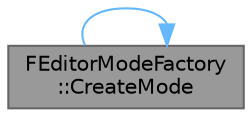 digraph "FEditorModeFactory::CreateMode"
{
 // INTERACTIVE_SVG=YES
 // LATEX_PDF_SIZE
  bgcolor="transparent";
  edge [fontname=Helvetica,fontsize=10,labelfontname=Helvetica,labelfontsize=10];
  node [fontname=Helvetica,fontsize=10,shape=box,height=0.2,width=0.4];
  rankdir="LR";
  Node1 [id="Node000001",label="FEditorModeFactory\l::CreateMode",height=0.2,width=0.4,color="gray40", fillcolor="grey60", style="filled", fontcolor="black",tooltip="Create a new instance of our mode."];
  Node1 -> Node1 [id="edge1_Node000001_Node000001",color="steelblue1",style="solid",tooltip=" "];
}
